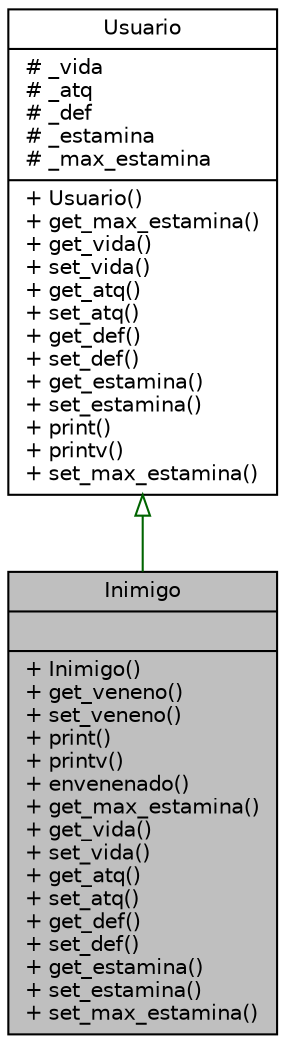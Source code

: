 digraph "Inimigo"
{
 // LATEX_PDF_SIZE
  edge [fontname="Helvetica",fontsize="10",labelfontname="Helvetica",labelfontsize="10"];
  node [fontname="Helvetica",fontsize="10",shape=record];
  Node1 [label="{Inimigo\n||+ Inimigo()\l+ get_veneno()\l+ set_veneno()\l+ print()\l+ printv()\l+ envenenado()\l+ get_max_estamina()\l+ get_vida()\l+ set_vida()\l+ get_atq()\l+ set_atq()\l+ get_def()\l+ set_def()\l+ get_estamina()\l+ set_estamina()\l+ set_max_estamina()\l}",height=0.2,width=0.4,color="black", fillcolor="grey75", style="filled", fontcolor="black",tooltip=" "];
  Node2 -> Node1 [dir="back",color="darkgreen",fontsize="10",style="solid",arrowtail="onormal",fontname="Helvetica"];
  Node2 [label="{Usuario\n|# _vida\l# _atq\l# _def\l# _estamina\l# _max_estamina\l|+ Usuario()\l+ get_max_estamina()\l+ get_vida()\l+ set_vida()\l+ get_atq()\l+ set_atq()\l+ get_def()\l+ set_def()\l+ get_estamina()\l+ set_estamina()\l+ print()\l+ printv()\l+ set_max_estamina()\l}",height=0.2,width=0.4,color="black", fillcolor="white", style="filled",URL="$classUsuario.html",tooltip=" "];
}
